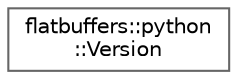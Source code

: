 digraph "Graphical Class Hierarchy"
{
 // LATEX_PDF_SIZE
  bgcolor="transparent";
  edge [fontname=Helvetica,fontsize=10,labelfontname=Helvetica,labelfontsize=10];
  node [fontname=Helvetica,fontsize=10,shape=box,height=0.2,width=0.4];
  rankdir="LR";
  Node0 [id="Node000000",label="flatbuffers::python\l::Version",height=0.2,width=0.4,color="grey40", fillcolor="white", style="filled",URL="$structflatbuffers_1_1python_1_1Version.html",tooltip=" "];
}
